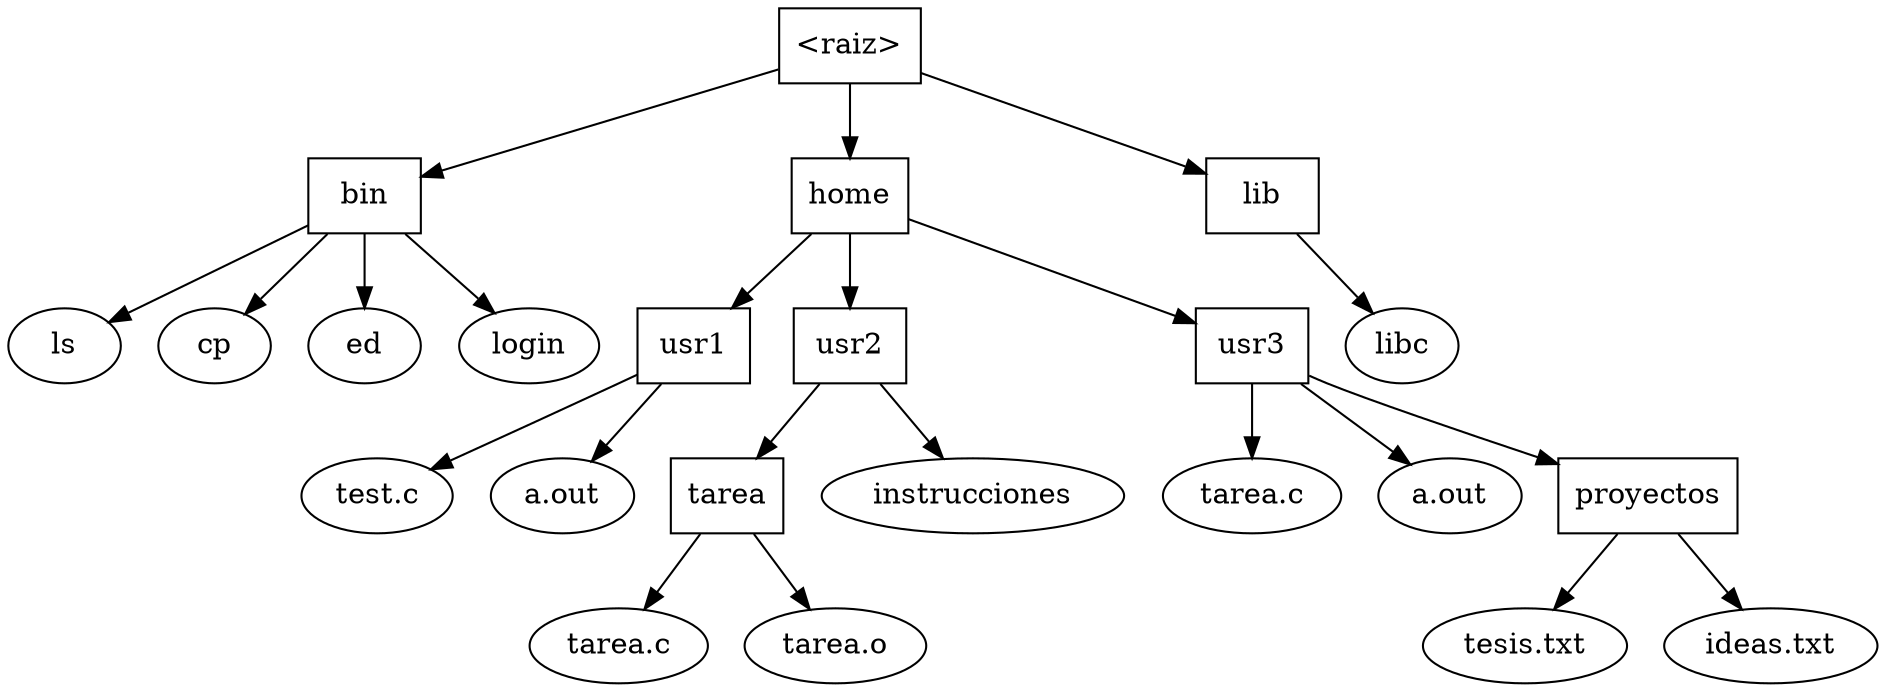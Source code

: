 #+begin_src dot :exports results :file ltxpng/directorio_arbol.png
digraph G {
  root -> bin;
  root -> home;
  root -> lib;
  
  bin -> ls;
  bin -> cp;
  bin -> ed;
  bin -> login;

  lib -> libc;

  home -> usr1;
  home -> usr2;
  home -> usr3;

  usr1 -> test_c1;
  usr1 -> a_out;
  usr2 -> tarea;
  usr2 -> instrucciones;
  usr3 -> tarea_c;
  usr3 -> a_out2;
  usr3 -> proyectos;

  tarea -> tarea_c2;
  tarea -> tarea_o;

  proyectos -> tesis_txt;
  proyectos -> ideas_txt;

  root [label="<raiz>", shape=box];
  bin [shape=box];
  home [shape=box];
  lib [shape=box];
  usr1 [shape=box];
  usr2 [shape=box];
  usr3 [shape=box];
  tarea [shape=box];
  proyectos [shape=box];
  a_out [label="a.out"];
  test_c1 [label="test.c"];
  a_out2 [label="a.out"];
  tarea_c [label="tarea.c"];
  tarea_o [label="tarea.o"];
  tarea_c2 [label="tarea.c"];
  tesis_txt [label="tesis.txt"];
  ideas_txt [label="ideas.txt"];
}
#+end_src
